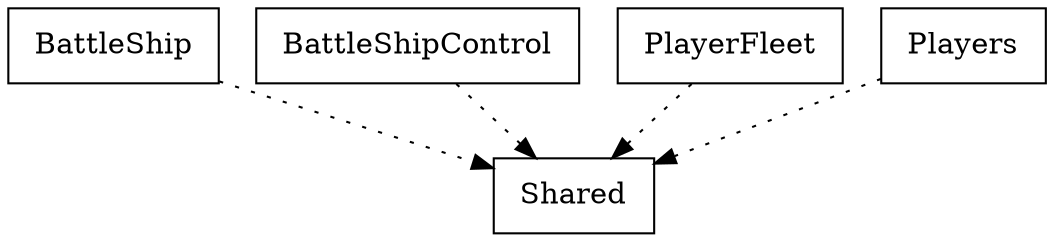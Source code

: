 digraph {
BattleShip [ label=" BattleShip " shape= box ]
BattleShipControl [ label=" BattleShipControl " shape= box ]
PlayerFleet [ label=" PlayerFleet " shape= box ]
Players [ label=" Players " shape= box ]
Shared [ label=" Shared " shape= box ]

"BattleShip" -> "Shared" [style= dotted ]
"BattleShipControl" -> "Shared" [style= dotted ]
"PlayerFleet" -> "Shared" [style= dotted ]
"Players" -> "Shared" [style= dotted ]
}

